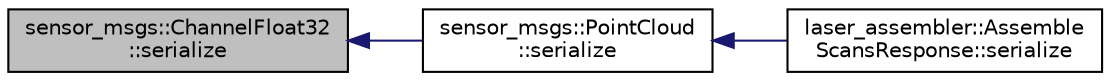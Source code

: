 digraph "sensor_msgs::ChannelFloat32::serialize"
{
  edge [fontname="Helvetica",fontsize="10",labelfontname="Helvetica",labelfontsize="10"];
  node [fontname="Helvetica",fontsize="10",shape=record];
  rankdir="LR";
  Node1 [label="sensor_msgs::ChannelFloat32\l::serialize",height=0.2,width=0.4,color="black", fillcolor="grey75", style="filled" fontcolor="black"];
  Node1 -> Node2 [dir="back",color="midnightblue",fontsize="10",style="solid",fontname="Helvetica"];
  Node2 [label="sensor_msgs::PointCloud\l::serialize",height=0.2,width=0.4,color="black", fillcolor="white", style="filled",URL="$classsensor__msgs_1_1_point_cloud.html#a58f31982f867eb6e1c7d7587bbe65dcd"];
  Node2 -> Node3 [dir="back",color="midnightblue",fontsize="10",style="solid",fontname="Helvetica"];
  Node3 [label="laser_assembler::Assemble\lScansResponse::serialize",height=0.2,width=0.4,color="black", fillcolor="white", style="filled",URL="$classlaser__assembler_1_1_assemble_scans_response.html#a5315ff9431ec307affd427c48a8862dd"];
}

